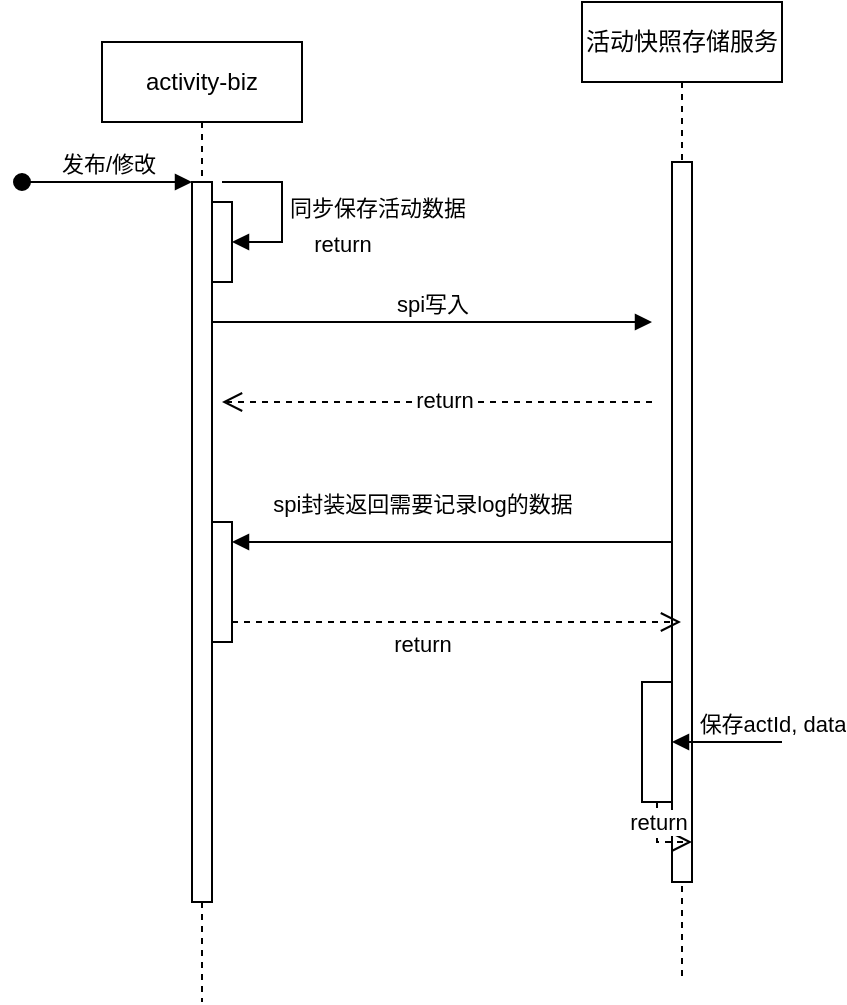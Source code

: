 <mxfile version="20.8.20" type="github">
  <diagram name="Page-1" id="2YBvvXClWsGukQMizWep">
    <mxGraphModel dx="1434" dy="764" grid="1" gridSize="10" guides="1" tooltips="1" connect="1" arrows="1" fold="1" page="1" pageScale="1" pageWidth="850" pageHeight="1100" math="0" shadow="0">
      <root>
        <mxCell id="0" />
        <mxCell id="1" parent="0" />
        <mxCell id="l9k2WkmSfrs8s9Qc9CKJ-1" value="activity-biz" style="shape=umlLifeline;perimeter=lifelinePerimeter;whiteSpace=wrap;html=1;container=0;dropTarget=0;collapsible=0;recursiveResize=0;outlineConnect=0;portConstraint=eastwest;newEdgeStyle={&quot;edgeStyle&quot;:&quot;elbowEdgeStyle&quot;,&quot;elbow&quot;:&quot;vertical&quot;,&quot;curved&quot;:0,&quot;rounded&quot;:0};" vertex="1" parent="1">
          <mxGeometry x="120" y="20" width="100" height="480" as="geometry" />
        </mxCell>
        <mxCell id="l9k2WkmSfrs8s9Qc9CKJ-2" value="" style="html=1;points=[];perimeter=orthogonalPerimeter;outlineConnect=0;targetShapes=umlLifeline;portConstraint=eastwest;newEdgeStyle={&quot;edgeStyle&quot;:&quot;elbowEdgeStyle&quot;,&quot;elbow&quot;:&quot;vertical&quot;,&quot;curved&quot;:0,&quot;rounded&quot;:0};" vertex="1" parent="l9k2WkmSfrs8s9Qc9CKJ-1">
          <mxGeometry x="45" y="70" width="10" height="360" as="geometry" />
        </mxCell>
        <mxCell id="l9k2WkmSfrs8s9Qc9CKJ-3" value="发布/修改" style="html=1;verticalAlign=bottom;startArrow=oval;endArrow=block;startSize=8;edgeStyle=elbowEdgeStyle;elbow=vertical;curved=0;rounded=0;" edge="1" parent="l9k2WkmSfrs8s9Qc9CKJ-1" target="l9k2WkmSfrs8s9Qc9CKJ-2">
          <mxGeometry relative="1" as="geometry">
            <mxPoint x="-40" y="70" as="sourcePoint" />
            <mxPoint as="offset" />
          </mxGeometry>
        </mxCell>
        <mxCell id="l9k2WkmSfrs8s9Qc9CKJ-4" value="" style="html=1;points=[];perimeter=orthogonalPerimeter;outlineConnect=0;targetShapes=umlLifeline;portConstraint=eastwest;newEdgeStyle={&quot;edgeStyle&quot;:&quot;elbowEdgeStyle&quot;,&quot;elbow&quot;:&quot;vertical&quot;,&quot;curved&quot;:0,&quot;rounded&quot;:0};" vertex="1" parent="l9k2WkmSfrs8s9Qc9CKJ-1">
          <mxGeometry x="55" y="80" width="10" height="40" as="geometry" />
        </mxCell>
        <mxCell id="l9k2WkmSfrs8s9Qc9CKJ-5" value="同步保存活动数据" style="html=1;align=left;spacingLeft=2;endArrow=block;rounded=0;edgeStyle=orthogonalEdgeStyle;curved=0;rounded=0;" edge="1" parent="l9k2WkmSfrs8s9Qc9CKJ-1" target="l9k2WkmSfrs8s9Qc9CKJ-4">
          <mxGeometry relative="1" as="geometry">
            <mxPoint x="60" y="70" as="sourcePoint" />
            <Array as="points">
              <mxPoint x="90" y="100" />
            </Array>
          </mxGeometry>
        </mxCell>
        <mxCell id="l9k2WkmSfrs8s9Qc9CKJ-6" value="" style="html=1;points=[];perimeter=orthogonalPerimeter;outlineConnect=0;targetShapes=umlLifeline;portConstraint=eastwest;newEdgeStyle={&quot;edgeStyle&quot;:&quot;elbowEdgeStyle&quot;,&quot;elbow&quot;:&quot;vertical&quot;,&quot;curved&quot;:0,&quot;rounded&quot;:0};" vertex="1" parent="l9k2WkmSfrs8s9Qc9CKJ-1">
          <mxGeometry x="55" y="240" width="10" height="60" as="geometry" />
        </mxCell>
        <mxCell id="l9k2WkmSfrs8s9Qc9CKJ-7" value="活动快照存储服务" style="shape=umlLifeline;perimeter=lifelinePerimeter;whiteSpace=wrap;html=1;container=0;dropTarget=0;collapsible=0;recursiveResize=0;outlineConnect=0;portConstraint=eastwest;newEdgeStyle={&quot;edgeStyle&quot;:&quot;elbowEdgeStyle&quot;,&quot;elbow&quot;:&quot;vertical&quot;,&quot;curved&quot;:0,&quot;rounded&quot;:0};" vertex="1" parent="1">
          <mxGeometry x="360" width="100" height="490" as="geometry" />
        </mxCell>
        <mxCell id="l9k2WkmSfrs8s9Qc9CKJ-8" value="" style="html=1;points=[];perimeter=orthogonalPerimeter;outlineConnect=0;targetShapes=umlLifeline;portConstraint=eastwest;newEdgeStyle={&quot;edgeStyle&quot;:&quot;elbowEdgeStyle&quot;,&quot;elbow&quot;:&quot;vertical&quot;,&quot;curved&quot;:0,&quot;rounded&quot;:0};" vertex="1" parent="l9k2WkmSfrs8s9Qc9CKJ-7">
          <mxGeometry x="45" y="80" width="10" height="360" as="geometry" />
        </mxCell>
        <mxCell id="l9k2WkmSfrs8s9Qc9CKJ-9" value="" style="html=1;points=[];perimeter=orthogonalPerimeter;outlineConnect=0;targetShapes=umlLifeline;portConstraint=eastwest;newEdgeStyle={&quot;edgeStyle&quot;:&quot;elbowEdgeStyle&quot;,&quot;elbow&quot;:&quot;vertical&quot;,&quot;curved&quot;:0,&quot;rounded&quot;:0};" vertex="1" parent="l9k2WkmSfrs8s9Qc9CKJ-7">
          <mxGeometry x="30" y="340" width="15" height="60" as="geometry" />
        </mxCell>
        <mxCell id="l9k2WkmSfrs8s9Qc9CKJ-10" value="spi封装返回需要记录log的数据" style="html=1;verticalAlign=bottom;endArrow=block;edgeStyle=elbowEdgeStyle;elbow=vertical;curved=0;rounded=0;" edge="1" parent="1" target="l9k2WkmSfrs8s9Qc9CKJ-6">
          <mxGeometry x="0.136" y="-10" relative="1" as="geometry">
            <mxPoint x="405" y="270" as="sourcePoint" />
            <Array as="points">
              <mxPoint x="240" y="270" />
            </Array>
            <mxPoint x="200" y="220" as="targetPoint" />
            <mxPoint as="offset" />
          </mxGeometry>
        </mxCell>
        <mxCell id="l9k2WkmSfrs8s9Qc9CKJ-11" value="return" style="html=1;verticalAlign=bottom;endArrow=open;dashed=1;endSize=8;edgeStyle=elbowEdgeStyle;elbow=vertical;curved=0;rounded=0;" edge="1" parent="1" source="l9k2WkmSfrs8s9Qc9CKJ-6">
          <mxGeometry x="-0.154" y="-20" relative="1" as="geometry">
            <mxPoint x="409.5" y="310" as="targetPoint" />
            <Array as="points">
              <mxPoint x="330" y="310" />
              <mxPoint x="280" y="320" />
            </Array>
            <mxPoint x="200" y="260" as="sourcePoint" />
            <mxPoint as="offset" />
          </mxGeometry>
        </mxCell>
        <mxCell id="l9k2WkmSfrs8s9Qc9CKJ-15" value="保存actId, data&lt;br&gt;" style="html=1;verticalAlign=bottom;endArrow=block;edgeStyle=elbowEdgeStyle;elbow=vertical;curved=0;rounded=0;" edge="1" parent="1" target="l9k2WkmSfrs8s9Qc9CKJ-9">
          <mxGeometry relative="1" as="geometry">
            <mxPoint x="415" y="370" as="sourcePoint" />
            <Array as="points">
              <mxPoint x="460" y="370" />
            </Array>
          </mxGeometry>
        </mxCell>
        <mxCell id="l9k2WkmSfrs8s9Qc9CKJ-16" value="return" style="html=1;verticalAlign=bottom;endArrow=open;dashed=1;endSize=8;edgeStyle=elbowEdgeStyle;elbow=vertical;curved=0;rounded=0;" edge="1" parent="1" source="l9k2WkmSfrs8s9Qc9CKJ-9">
          <mxGeometry relative="1" as="geometry">
            <mxPoint x="415" y="420" as="targetPoint" />
            <Array as="points">
              <mxPoint x="540" y="420" />
            </Array>
          </mxGeometry>
        </mxCell>
        <mxCell id="l9k2WkmSfrs8s9Qc9CKJ-17" value="spi写入" style="html=1;verticalAlign=bottom;endArrow=block;edgeStyle=elbowEdgeStyle;elbow=vertical;curved=0;rounded=0;" edge="1" parent="1" source="l9k2WkmSfrs8s9Qc9CKJ-2">
          <mxGeometry relative="1" as="geometry">
            <mxPoint x="170" y="160" as="sourcePoint" />
            <Array as="points">
              <mxPoint x="380" y="160" />
            </Array>
            <mxPoint x="395" y="160" as="targetPoint" />
          </mxGeometry>
        </mxCell>
        <mxCell id="l9k2WkmSfrs8s9Qc9CKJ-18" value="return" style="html=1;verticalAlign=bottom;endArrow=open;dashed=1;endSize=8;edgeStyle=elbowEdgeStyle;elbow=vertical;curved=0;rounded=0;" edge="1" parent="1">
          <mxGeometry x="0.442" y="-70" relative="1" as="geometry">
            <mxPoint x="180" y="200" as="targetPoint" />
            <Array as="points">
              <mxPoint x="340" y="200" />
              <mxPoint x="370" y="270" />
            </Array>
            <mxPoint as="offset" />
            <mxPoint x="395" y="200" as="sourcePoint" />
          </mxGeometry>
        </mxCell>
        <mxCell id="l9k2WkmSfrs8s9Qc9CKJ-19" value="return" style="edgeLabel;html=1;align=center;verticalAlign=middle;resizable=0;points=[];" vertex="1" connectable="0" parent="l9k2WkmSfrs8s9Qc9CKJ-18">
          <mxGeometry x="-0.031" y="-1" relative="1" as="geometry">
            <mxPoint as="offset" />
          </mxGeometry>
        </mxCell>
      </root>
    </mxGraphModel>
  </diagram>
</mxfile>
